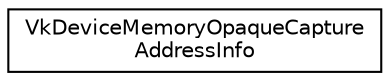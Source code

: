 digraph "Graphical Class Hierarchy"
{
 // LATEX_PDF_SIZE
  edge [fontname="Helvetica",fontsize="10",labelfontname="Helvetica",labelfontsize="10"];
  node [fontname="Helvetica",fontsize="10",shape=record];
  rankdir="LR";
  Node0 [label="VkDeviceMemoryOpaqueCapture\lAddressInfo",height=0.2,width=0.4,color="black", fillcolor="white", style="filled",URL="$structVkDeviceMemoryOpaqueCaptureAddressInfo.html",tooltip=" "];
}
